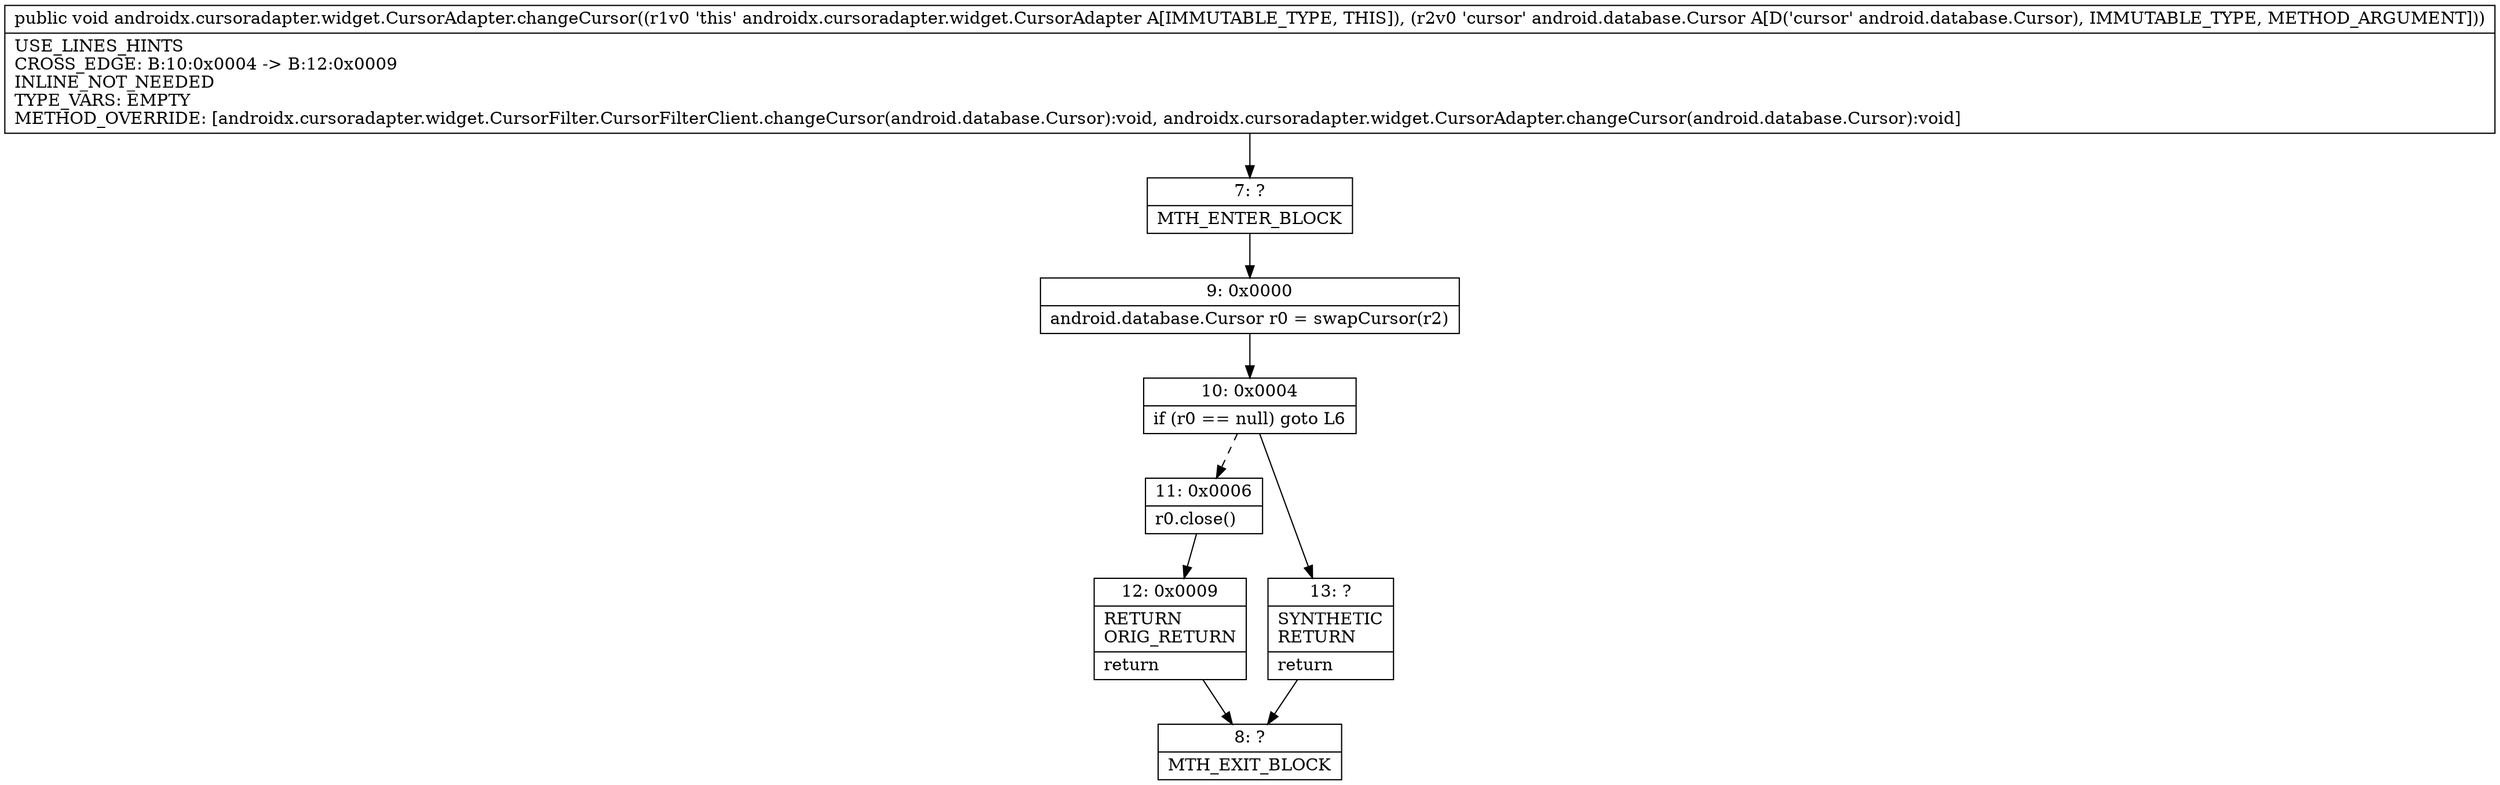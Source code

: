 digraph "CFG forandroidx.cursoradapter.widget.CursorAdapter.changeCursor(Landroid\/database\/Cursor;)V" {
Node_7 [shape=record,label="{7\:\ ?|MTH_ENTER_BLOCK\l}"];
Node_9 [shape=record,label="{9\:\ 0x0000|android.database.Cursor r0 = swapCursor(r2)\l}"];
Node_10 [shape=record,label="{10\:\ 0x0004|if (r0 == null) goto L6\l}"];
Node_11 [shape=record,label="{11\:\ 0x0006|r0.close()\l}"];
Node_12 [shape=record,label="{12\:\ 0x0009|RETURN\lORIG_RETURN\l|return\l}"];
Node_8 [shape=record,label="{8\:\ ?|MTH_EXIT_BLOCK\l}"];
Node_13 [shape=record,label="{13\:\ ?|SYNTHETIC\lRETURN\l|return\l}"];
MethodNode[shape=record,label="{public void androidx.cursoradapter.widget.CursorAdapter.changeCursor((r1v0 'this' androidx.cursoradapter.widget.CursorAdapter A[IMMUTABLE_TYPE, THIS]), (r2v0 'cursor' android.database.Cursor A[D('cursor' android.database.Cursor), IMMUTABLE_TYPE, METHOD_ARGUMENT]))  | USE_LINES_HINTS\lCROSS_EDGE: B:10:0x0004 \-\> B:12:0x0009\lINLINE_NOT_NEEDED\lTYPE_VARS: EMPTY\lMETHOD_OVERRIDE: [androidx.cursoradapter.widget.CursorFilter.CursorFilterClient.changeCursor(android.database.Cursor):void, androidx.cursoradapter.widget.CursorAdapter.changeCursor(android.database.Cursor):void]\l}"];
MethodNode -> Node_7;Node_7 -> Node_9;
Node_9 -> Node_10;
Node_10 -> Node_11[style=dashed];
Node_10 -> Node_13;
Node_11 -> Node_12;
Node_12 -> Node_8;
Node_13 -> Node_8;
}

